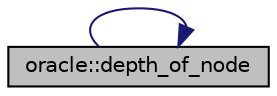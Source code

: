 digraph "oracle::depth_of_node"
{
  edge [fontname="Helvetica",fontsize="10",labelfontname="Helvetica",labelfontsize="10"];
  node [fontname="Helvetica",fontsize="10",shape=record];
  rankdir="LR";
  Node2224 [label="oracle::depth_of_node",height=0.2,width=0.4,color="black", fillcolor="grey75", style="filled", fontcolor="black"];
  Node2224 -> Node2224 [color="midnightblue",fontsize="10",style="solid",fontname="Helvetica"];
}
